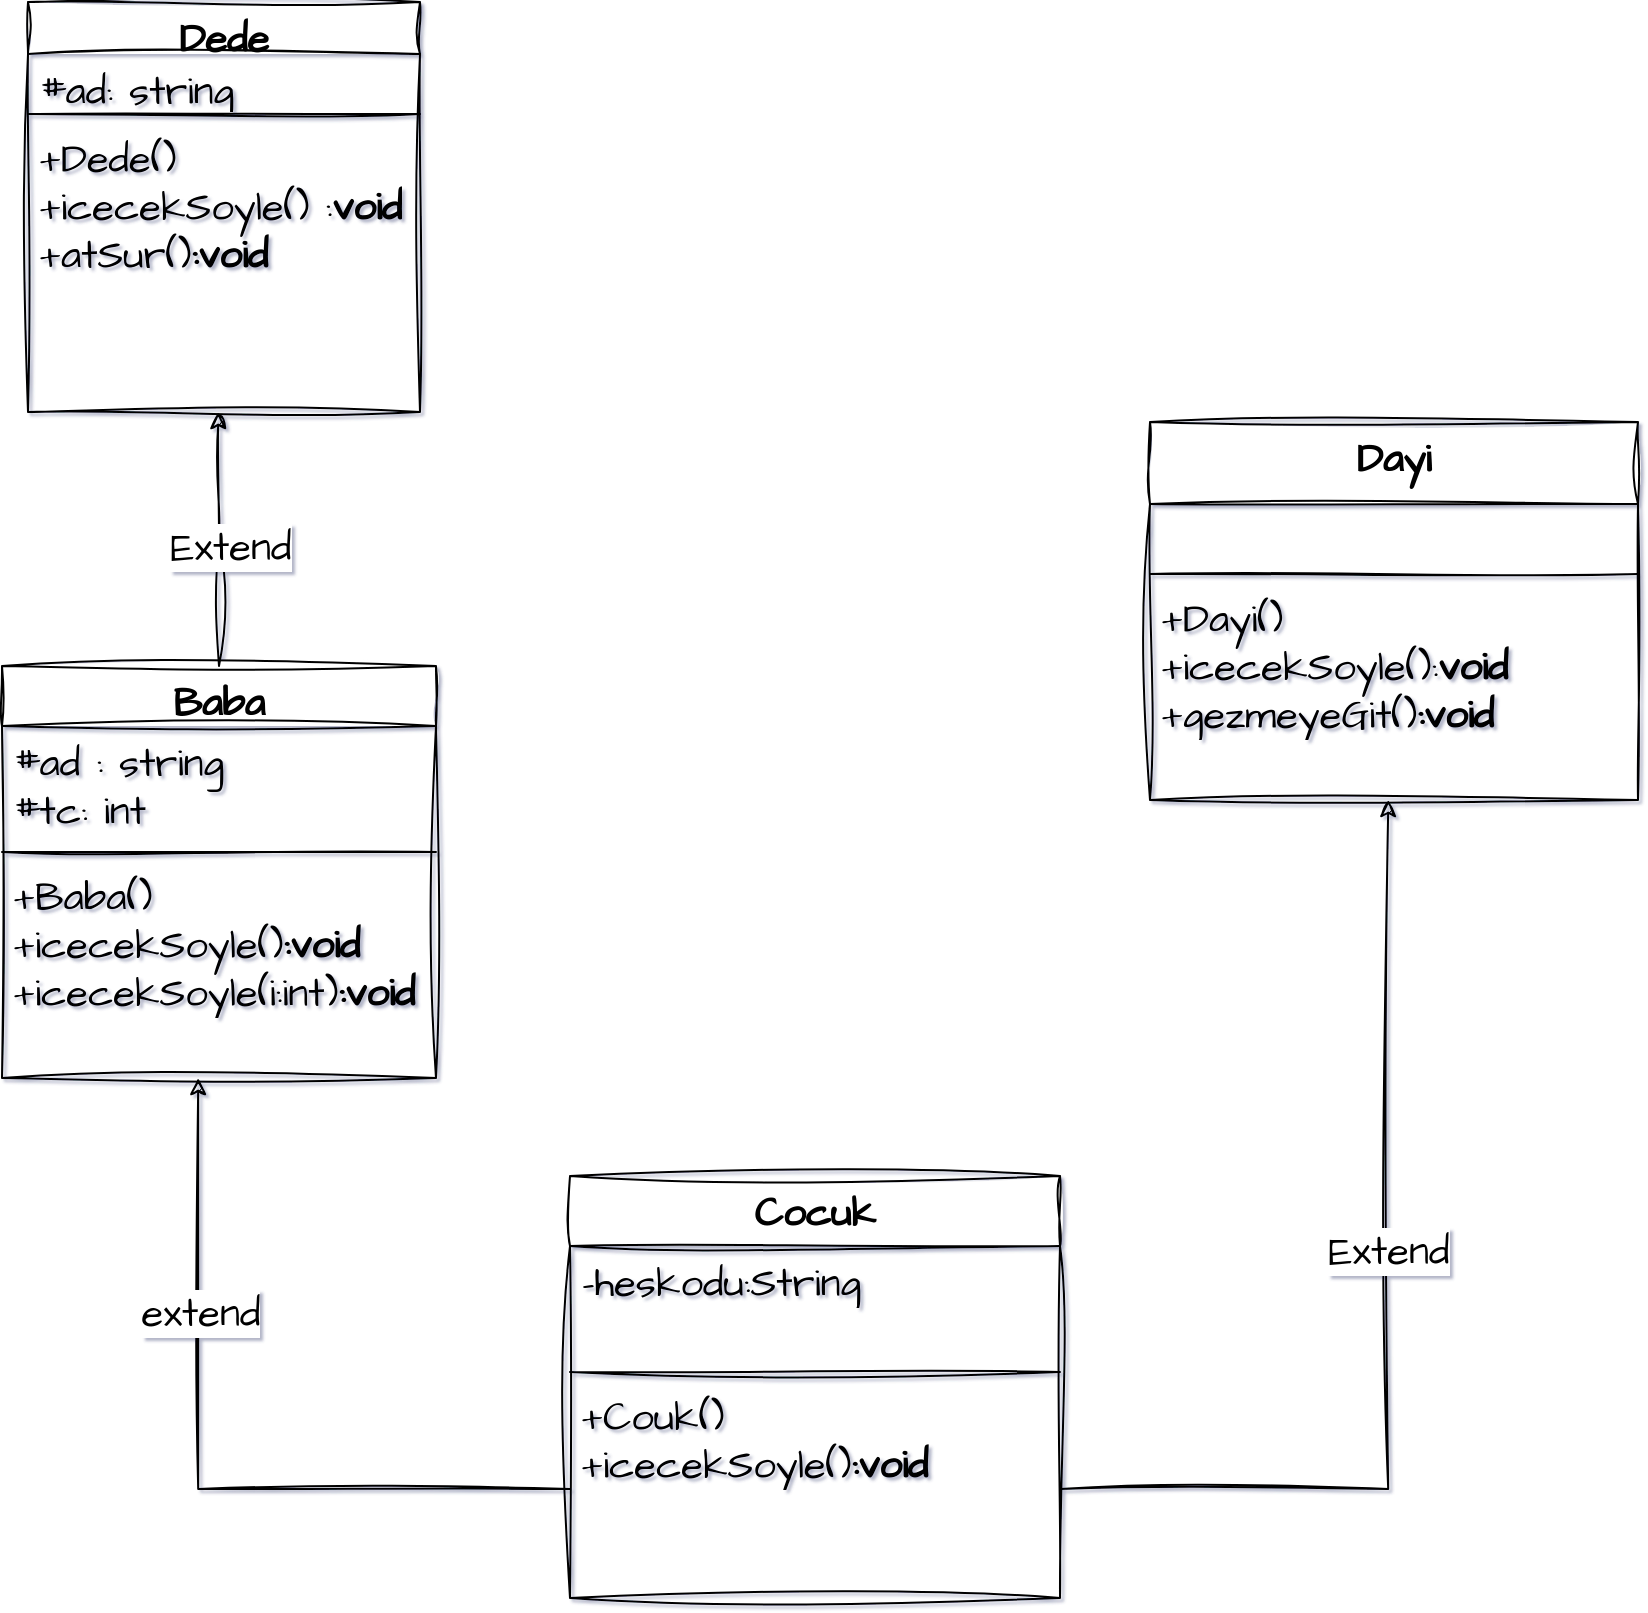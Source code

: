 <mxfile version="22.1.8" type="device">
  <diagram name="Sayfa -1" id="iVu2-evC6TwanI4i3pSN">
    <mxGraphModel dx="880" dy="434" grid="0" gridSize="10" guides="1" tooltips="1" connect="1" arrows="1" fold="1" page="1" pageScale="1" pageWidth="827" pageHeight="1169" background="#ffffff" math="0" shadow="1">
      <root>
        <mxCell id="0" />
        <mxCell id="1" parent="0" />
        <mxCell id="VwzwvkXL2cVNCYxdWmU3-1" value="Dede" style="swimlane;fontStyle=1;align=center;verticalAlign=top;childLayout=stackLayout;horizontal=1;startSize=26;horizontalStack=0;resizeParent=1;resizeParentMax=0;resizeLast=0;collapsible=1;marginBottom=0;whiteSpace=wrap;html=1;sketch=1;hachureGap=4;jiggle=2;curveFitting=1;fontFamily=Architects Daughter;fontSource=https%3A%2F%2Ffonts.googleapis.com%2Fcss%3Ffamily%3DArchitects%2BDaughter;fontSize=20;" vertex="1" parent="1">
          <mxGeometry x="59" y="49" width="196" height="205" as="geometry" />
        </mxCell>
        <mxCell id="VwzwvkXL2cVNCYxdWmU3-2" value="#ad: string" style="text;strokeColor=none;fillColor=none;align=left;verticalAlign=top;spacingLeft=4;spacingRight=4;overflow=hidden;rotatable=0;points=[[0,0.5],[1,0.5]];portConstraint=eastwest;whiteSpace=wrap;html=1;fontSize=20;fontFamily=Architects Daughter;" vertex="1" parent="VwzwvkXL2cVNCYxdWmU3-1">
          <mxGeometry y="26" width="196" height="26" as="geometry" />
        </mxCell>
        <mxCell id="VwzwvkXL2cVNCYxdWmU3-3" value="" style="line;strokeWidth=1;fillColor=none;align=left;verticalAlign=middle;spacingTop=-1;spacingLeft=3;spacingRight=3;rotatable=0;labelPosition=right;points=[];portConstraint=eastwest;strokeColor=inherit;sketch=1;hachureGap=4;jiggle=2;curveFitting=1;fontFamily=Architects Daughter;fontSource=https%3A%2F%2Ffonts.googleapis.com%2Fcss%3Ffamily%3DArchitects%2BDaughter;fontSize=20;" vertex="1" parent="VwzwvkXL2cVNCYxdWmU3-1">
          <mxGeometry y="52" width="196" height="8" as="geometry" />
        </mxCell>
        <mxCell id="VwzwvkXL2cVNCYxdWmU3-4" value="+Dede()&lt;br&gt;+icecekSoyle() :&lt;b&gt;void&lt;/b&gt;&lt;br&gt;+atSur()&lt;b&gt;:void&lt;/b&gt;" style="text;strokeColor=none;fillColor=none;align=left;verticalAlign=top;spacingLeft=4;spacingRight=4;overflow=hidden;rotatable=0;points=[[0,0.5],[1,0.5]];portConstraint=eastwest;whiteSpace=wrap;html=1;fontSize=20;fontFamily=Architects Daughter;" vertex="1" parent="VwzwvkXL2cVNCYxdWmU3-1">
          <mxGeometry y="60" width="196" height="145" as="geometry" />
        </mxCell>
        <mxCell id="VwzwvkXL2cVNCYxdWmU3-5" value="Baba" style="swimlane;fontStyle=1;align=center;verticalAlign=top;childLayout=stackLayout;horizontal=1;startSize=30;horizontalStack=0;resizeParent=1;resizeParentMax=0;resizeLast=0;collapsible=1;marginBottom=0;whiteSpace=wrap;html=1;sketch=1;hachureGap=4;jiggle=2;curveFitting=1;fontFamily=Architects Daughter;fontSource=https%3A%2F%2Ffonts.googleapis.com%2Fcss%3Ffamily%3DArchitects%2BDaughter;fontSize=20;" vertex="1" parent="1">
          <mxGeometry x="46" y="381" width="217" height="206" as="geometry" />
        </mxCell>
        <mxCell id="VwzwvkXL2cVNCYxdWmU3-6" value="#ad : string&lt;br&gt;#tc: int" style="text;strokeColor=none;fillColor=none;align=left;verticalAlign=top;spacingLeft=4;spacingRight=4;overflow=hidden;rotatable=0;points=[[0,0.5],[1,0.5]];portConstraint=eastwest;whiteSpace=wrap;html=1;fontSize=20;fontFamily=Architects Daughter;" vertex="1" parent="VwzwvkXL2cVNCYxdWmU3-5">
          <mxGeometry y="30" width="217" height="59" as="geometry" />
        </mxCell>
        <mxCell id="VwzwvkXL2cVNCYxdWmU3-7" value="" style="line;strokeWidth=1;fillColor=none;align=left;verticalAlign=middle;spacingTop=-1;spacingLeft=3;spacingRight=3;rotatable=0;labelPosition=right;points=[];portConstraint=eastwest;strokeColor=inherit;sketch=1;hachureGap=4;jiggle=2;curveFitting=1;fontFamily=Architects Daughter;fontSource=https%3A%2F%2Ffonts.googleapis.com%2Fcss%3Ffamily%3DArchitects%2BDaughter;fontSize=20;" vertex="1" parent="VwzwvkXL2cVNCYxdWmU3-5">
          <mxGeometry y="89" width="217" height="8" as="geometry" />
        </mxCell>
        <mxCell id="VwzwvkXL2cVNCYxdWmU3-8" value="+Baba()&lt;br&gt;+icecekSoyle()&lt;b&gt;:void&lt;/b&gt;&lt;br&gt;+icecekSoyle(i:int)&lt;b&gt;:void&lt;/b&gt;&lt;br&gt;" style="text;strokeColor=none;fillColor=none;align=left;verticalAlign=top;spacingLeft=4;spacingRight=4;overflow=hidden;rotatable=0;points=[[0,0.5],[1,0.5]];portConstraint=eastwest;whiteSpace=wrap;html=1;fontSize=20;fontFamily=Architects Daughter;" vertex="1" parent="VwzwvkXL2cVNCYxdWmU3-5">
          <mxGeometry y="97" width="217" height="109" as="geometry" />
        </mxCell>
        <mxCell id="VwzwvkXL2cVNCYxdWmU3-9" value="Cocuk" style="swimlane;fontStyle=1;align=center;verticalAlign=top;childLayout=stackLayout;horizontal=1;startSize=35;horizontalStack=0;resizeParent=1;resizeParentMax=0;resizeLast=0;collapsible=1;marginBottom=0;whiteSpace=wrap;html=1;sketch=1;hachureGap=4;jiggle=2;curveFitting=1;fontFamily=Architects Daughter;fontSource=https%3A%2F%2Ffonts.googleapis.com%2Fcss%3Ffamily%3DArchitects%2BDaughter;fontSize=20;" vertex="1" parent="1">
          <mxGeometry x="330" y="636" width="245" height="211" as="geometry" />
        </mxCell>
        <mxCell id="VwzwvkXL2cVNCYxdWmU3-10" value="-heskodu:String&lt;br&gt;" style="text;strokeColor=none;fillColor=none;align=left;verticalAlign=top;spacingLeft=4;spacingRight=4;overflow=hidden;rotatable=0;points=[[0,0.5],[1,0.5]];portConstraint=eastwest;whiteSpace=wrap;html=1;fontSize=20;fontFamily=Architects Daughter;" vertex="1" parent="VwzwvkXL2cVNCYxdWmU3-9">
          <mxGeometry y="35" width="245" height="59" as="geometry" />
        </mxCell>
        <mxCell id="VwzwvkXL2cVNCYxdWmU3-11" value="" style="line;strokeWidth=1;fillColor=none;align=left;verticalAlign=middle;spacingTop=-1;spacingLeft=3;spacingRight=3;rotatable=0;labelPosition=right;points=[];portConstraint=eastwest;strokeColor=inherit;sketch=1;hachureGap=4;jiggle=2;curveFitting=1;fontFamily=Architects Daughter;fontSource=https%3A%2F%2Ffonts.googleapis.com%2Fcss%3Ffamily%3DArchitects%2BDaughter;fontSize=20;" vertex="1" parent="VwzwvkXL2cVNCYxdWmU3-9">
          <mxGeometry y="94" width="245" height="8" as="geometry" />
        </mxCell>
        <mxCell id="VwzwvkXL2cVNCYxdWmU3-12" value="+Couk()&lt;br&gt;+icecekSoyle()&lt;b&gt;:void&amp;nbsp;&lt;/b&gt;" style="text;strokeColor=none;fillColor=none;align=left;verticalAlign=top;spacingLeft=4;spacingRight=4;overflow=hidden;rotatable=0;points=[[0,0.5],[1,0.5]];portConstraint=eastwest;whiteSpace=wrap;html=1;fontSize=20;fontFamily=Architects Daughter;" vertex="1" parent="VwzwvkXL2cVNCYxdWmU3-9">
          <mxGeometry y="102" width="245" height="109" as="geometry" />
        </mxCell>
        <mxCell id="VwzwvkXL2cVNCYxdWmU3-18" style="edgeStyle=orthogonalEdgeStyle;rounded=0;sketch=1;hachureGap=4;jiggle=2;curveFitting=1;orthogonalLoop=1;jettySize=auto;html=1;exitX=0.5;exitY=0;exitDx=0;exitDy=0;entryX=0.485;entryY=1;entryDx=0;entryDy=0;entryPerimeter=0;fontFamily=Architects Daughter;fontSource=https%3A%2F%2Ffonts.googleapis.com%2Fcss%3Ffamily%3DArchitects%2BDaughter;fontSize=16;" edge="1" parent="1" source="VwzwvkXL2cVNCYxdWmU3-5" target="VwzwvkXL2cVNCYxdWmU3-4">
          <mxGeometry relative="1" as="geometry" />
        </mxCell>
        <mxCell id="VwzwvkXL2cVNCYxdWmU3-19" value="Extend" style="edgeLabel;html=1;align=center;verticalAlign=middle;resizable=0;points=[];fontSize=20;fontFamily=Architects Daughter;" vertex="1" connectable="0" parent="VwzwvkXL2cVNCYxdWmU3-18">
          <mxGeometry x="-0.058" y="-4" relative="1" as="geometry">
            <mxPoint x="1" as="offset" />
          </mxGeometry>
        </mxCell>
        <mxCell id="VwzwvkXL2cVNCYxdWmU3-20" style="edgeStyle=orthogonalEdgeStyle;rounded=0;sketch=1;hachureGap=4;jiggle=2;curveFitting=1;orthogonalLoop=1;jettySize=auto;html=1;exitX=0;exitY=0.5;exitDx=0;exitDy=0;entryX=0.452;entryY=1;entryDx=0;entryDy=0;entryPerimeter=0;fontFamily=Architects Daughter;fontSource=https%3A%2F%2Ffonts.googleapis.com%2Fcss%3Ffamily%3DArchitects%2BDaughter;fontSize=16;" edge="1" parent="1" source="VwzwvkXL2cVNCYxdWmU3-12" target="VwzwvkXL2cVNCYxdWmU3-8">
          <mxGeometry relative="1" as="geometry" />
        </mxCell>
        <mxCell id="VwzwvkXL2cVNCYxdWmU3-21" value="extend" style="edgeLabel;html=1;align=center;verticalAlign=middle;resizable=0;points=[];fontSize=20;fontFamily=Architects Daughter;" vertex="1" connectable="0" parent="VwzwvkXL2cVNCYxdWmU3-20">
          <mxGeometry x="0.402" y="-1" relative="1" as="geometry">
            <mxPoint as="offset" />
          </mxGeometry>
        </mxCell>
        <mxCell id="VwzwvkXL2cVNCYxdWmU3-22" style="edgeStyle=orthogonalEdgeStyle;rounded=0;sketch=1;hachureGap=4;jiggle=2;curveFitting=1;orthogonalLoop=1;jettySize=auto;html=1;entryX=0.488;entryY=1;entryDx=0;entryDy=0;entryPerimeter=0;fontFamily=Architects Daughter;fontSource=https%3A%2F%2Ffonts.googleapis.com%2Fcss%3Ffamily%3DArchitects%2BDaughter;fontSize=16;" edge="1" parent="1" source="VwzwvkXL2cVNCYxdWmU3-12" target="VwzwvkXL2cVNCYxdWmU3-31">
          <mxGeometry relative="1" as="geometry">
            <mxPoint x="740.93" y="461" as="targetPoint" />
          </mxGeometry>
        </mxCell>
        <mxCell id="VwzwvkXL2cVNCYxdWmU3-23" value="Extend" style="edgeLabel;html=1;align=center;verticalAlign=middle;resizable=0;points=[];fontSize=20;fontFamily=Architects Daughter;" vertex="1" connectable="0" parent="VwzwvkXL2cVNCYxdWmU3-22">
          <mxGeometry x="0.117" relative="1" as="geometry">
            <mxPoint as="offset" />
          </mxGeometry>
        </mxCell>
        <mxCell id="VwzwvkXL2cVNCYxdWmU3-28" value="Dayi" style="swimlane;fontStyle=1;align=center;verticalAlign=top;childLayout=stackLayout;horizontal=1;startSize=41;horizontalStack=0;resizeParent=1;resizeParentMax=0;resizeLast=0;collapsible=1;marginBottom=0;whiteSpace=wrap;html=1;sketch=1;hachureGap=4;jiggle=2;curveFitting=1;fontFamily=Architects Daughter;fontSource=https%3A%2F%2Ffonts.googleapis.com%2Fcss%3Ffamily%3DArchitects%2BDaughter;fontSize=20;" vertex="1" parent="1">
          <mxGeometry x="620" y="259" width="244" height="189" as="geometry" />
        </mxCell>
        <mxCell id="VwzwvkXL2cVNCYxdWmU3-29" value="&lt;br&gt;" style="text;strokeColor=none;fillColor=none;align=left;verticalAlign=top;spacingLeft=4;spacingRight=4;overflow=hidden;rotatable=0;points=[[0,0.5],[1,0.5]];portConstraint=eastwest;whiteSpace=wrap;html=1;fontSize=20;fontFamily=Architects Daughter;" vertex="1" parent="VwzwvkXL2cVNCYxdWmU3-28">
          <mxGeometry y="41" width="244" height="31" as="geometry" />
        </mxCell>
        <mxCell id="VwzwvkXL2cVNCYxdWmU3-30" value="" style="line;strokeWidth=1;fillColor=none;align=left;verticalAlign=middle;spacingTop=-1;spacingLeft=3;spacingRight=3;rotatable=0;labelPosition=right;points=[];portConstraint=eastwest;strokeColor=inherit;sketch=1;hachureGap=4;jiggle=2;curveFitting=1;fontFamily=Architects Daughter;fontSource=https%3A%2F%2Ffonts.googleapis.com%2Fcss%3Ffamily%3DArchitects%2BDaughter;fontSize=20;" vertex="1" parent="VwzwvkXL2cVNCYxdWmU3-28">
          <mxGeometry y="72" width="244" height="8" as="geometry" />
        </mxCell>
        <mxCell id="VwzwvkXL2cVNCYxdWmU3-31" value="+Dayi()&lt;br style=&quot;border-color: var(--border-color);&quot;&gt;+icecekSoyle():&lt;b style=&quot;border-color: var(--border-color);&quot;&gt;void&amp;nbsp;&lt;/b&gt;&lt;br style=&quot;border-color: var(--border-color);&quot;&gt;+gezmeyeGit()&lt;b style=&quot;border-color: var(--border-color);&quot;&gt;:void&lt;/b&gt;" style="text;strokeColor=none;fillColor=none;align=left;verticalAlign=top;spacingLeft=4;spacingRight=4;overflow=hidden;rotatable=0;points=[[0,0.5],[1,0.5]];portConstraint=eastwest;whiteSpace=wrap;html=1;fontSize=20;fontFamily=Architects Daughter;" vertex="1" parent="VwzwvkXL2cVNCYxdWmU3-28">
          <mxGeometry y="80" width="244" height="109" as="geometry" />
        </mxCell>
      </root>
    </mxGraphModel>
  </diagram>
</mxfile>
